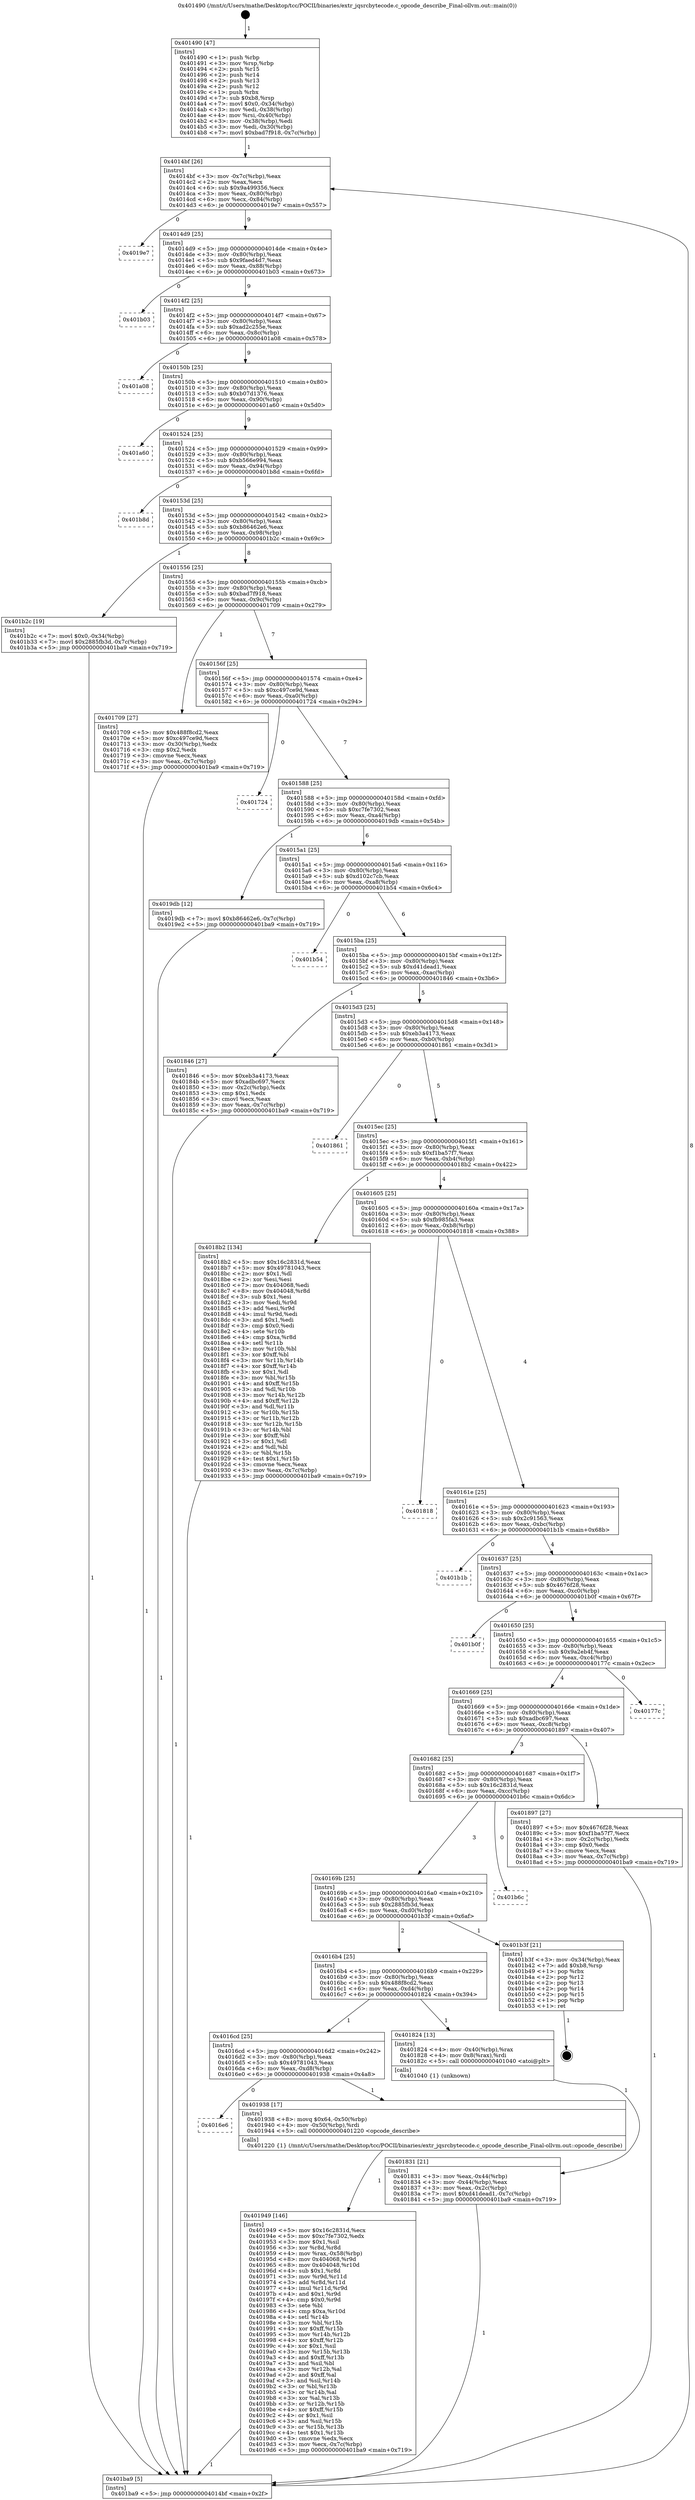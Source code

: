 digraph "0x401490" {
  label = "0x401490 (/mnt/c/Users/mathe/Desktop/tcc/POCII/binaries/extr_jqsrcbytecode.c_opcode_describe_Final-ollvm.out::main(0))"
  labelloc = "t"
  node[shape=record]

  Entry [label="",width=0.3,height=0.3,shape=circle,fillcolor=black,style=filled]
  "0x4014bf" [label="{
     0x4014bf [26]\l
     | [instrs]\l
     &nbsp;&nbsp;0x4014bf \<+3\>: mov -0x7c(%rbp),%eax\l
     &nbsp;&nbsp;0x4014c2 \<+2\>: mov %eax,%ecx\l
     &nbsp;&nbsp;0x4014c4 \<+6\>: sub $0x9a499356,%ecx\l
     &nbsp;&nbsp;0x4014ca \<+3\>: mov %eax,-0x80(%rbp)\l
     &nbsp;&nbsp;0x4014cd \<+6\>: mov %ecx,-0x84(%rbp)\l
     &nbsp;&nbsp;0x4014d3 \<+6\>: je 00000000004019e7 \<main+0x557\>\l
  }"]
  "0x4019e7" [label="{
     0x4019e7\l
  }", style=dashed]
  "0x4014d9" [label="{
     0x4014d9 [25]\l
     | [instrs]\l
     &nbsp;&nbsp;0x4014d9 \<+5\>: jmp 00000000004014de \<main+0x4e\>\l
     &nbsp;&nbsp;0x4014de \<+3\>: mov -0x80(%rbp),%eax\l
     &nbsp;&nbsp;0x4014e1 \<+5\>: sub $0x9faed4d7,%eax\l
     &nbsp;&nbsp;0x4014e6 \<+6\>: mov %eax,-0x88(%rbp)\l
     &nbsp;&nbsp;0x4014ec \<+6\>: je 0000000000401b03 \<main+0x673\>\l
  }"]
  Exit [label="",width=0.3,height=0.3,shape=circle,fillcolor=black,style=filled,peripheries=2]
  "0x401b03" [label="{
     0x401b03\l
  }", style=dashed]
  "0x4014f2" [label="{
     0x4014f2 [25]\l
     | [instrs]\l
     &nbsp;&nbsp;0x4014f2 \<+5\>: jmp 00000000004014f7 \<main+0x67\>\l
     &nbsp;&nbsp;0x4014f7 \<+3\>: mov -0x80(%rbp),%eax\l
     &nbsp;&nbsp;0x4014fa \<+5\>: sub $0xad2c255e,%eax\l
     &nbsp;&nbsp;0x4014ff \<+6\>: mov %eax,-0x8c(%rbp)\l
     &nbsp;&nbsp;0x401505 \<+6\>: je 0000000000401a08 \<main+0x578\>\l
  }"]
  "0x401949" [label="{
     0x401949 [146]\l
     | [instrs]\l
     &nbsp;&nbsp;0x401949 \<+5\>: mov $0x16c2831d,%ecx\l
     &nbsp;&nbsp;0x40194e \<+5\>: mov $0xc7fe7302,%edx\l
     &nbsp;&nbsp;0x401953 \<+3\>: mov $0x1,%sil\l
     &nbsp;&nbsp;0x401956 \<+3\>: xor %r8d,%r8d\l
     &nbsp;&nbsp;0x401959 \<+4\>: mov %rax,-0x58(%rbp)\l
     &nbsp;&nbsp;0x40195d \<+8\>: mov 0x404068,%r9d\l
     &nbsp;&nbsp;0x401965 \<+8\>: mov 0x404048,%r10d\l
     &nbsp;&nbsp;0x40196d \<+4\>: sub $0x1,%r8d\l
     &nbsp;&nbsp;0x401971 \<+3\>: mov %r9d,%r11d\l
     &nbsp;&nbsp;0x401974 \<+3\>: add %r8d,%r11d\l
     &nbsp;&nbsp;0x401977 \<+4\>: imul %r11d,%r9d\l
     &nbsp;&nbsp;0x40197b \<+4\>: and $0x1,%r9d\l
     &nbsp;&nbsp;0x40197f \<+4\>: cmp $0x0,%r9d\l
     &nbsp;&nbsp;0x401983 \<+3\>: sete %bl\l
     &nbsp;&nbsp;0x401986 \<+4\>: cmp $0xa,%r10d\l
     &nbsp;&nbsp;0x40198a \<+4\>: setl %r14b\l
     &nbsp;&nbsp;0x40198e \<+3\>: mov %bl,%r15b\l
     &nbsp;&nbsp;0x401991 \<+4\>: xor $0xff,%r15b\l
     &nbsp;&nbsp;0x401995 \<+3\>: mov %r14b,%r12b\l
     &nbsp;&nbsp;0x401998 \<+4\>: xor $0xff,%r12b\l
     &nbsp;&nbsp;0x40199c \<+4\>: xor $0x1,%sil\l
     &nbsp;&nbsp;0x4019a0 \<+3\>: mov %r15b,%r13b\l
     &nbsp;&nbsp;0x4019a3 \<+4\>: and $0xff,%r13b\l
     &nbsp;&nbsp;0x4019a7 \<+3\>: and %sil,%bl\l
     &nbsp;&nbsp;0x4019aa \<+3\>: mov %r12b,%al\l
     &nbsp;&nbsp;0x4019ad \<+2\>: and $0xff,%al\l
     &nbsp;&nbsp;0x4019af \<+3\>: and %sil,%r14b\l
     &nbsp;&nbsp;0x4019b2 \<+3\>: or %bl,%r13b\l
     &nbsp;&nbsp;0x4019b5 \<+3\>: or %r14b,%al\l
     &nbsp;&nbsp;0x4019b8 \<+3\>: xor %al,%r13b\l
     &nbsp;&nbsp;0x4019bb \<+3\>: or %r12b,%r15b\l
     &nbsp;&nbsp;0x4019be \<+4\>: xor $0xff,%r15b\l
     &nbsp;&nbsp;0x4019c2 \<+4\>: or $0x1,%sil\l
     &nbsp;&nbsp;0x4019c6 \<+3\>: and %sil,%r15b\l
     &nbsp;&nbsp;0x4019c9 \<+3\>: or %r15b,%r13b\l
     &nbsp;&nbsp;0x4019cc \<+4\>: test $0x1,%r13b\l
     &nbsp;&nbsp;0x4019d0 \<+3\>: cmovne %edx,%ecx\l
     &nbsp;&nbsp;0x4019d3 \<+3\>: mov %ecx,-0x7c(%rbp)\l
     &nbsp;&nbsp;0x4019d6 \<+5\>: jmp 0000000000401ba9 \<main+0x719\>\l
  }"]
  "0x401a08" [label="{
     0x401a08\l
  }", style=dashed]
  "0x40150b" [label="{
     0x40150b [25]\l
     | [instrs]\l
     &nbsp;&nbsp;0x40150b \<+5\>: jmp 0000000000401510 \<main+0x80\>\l
     &nbsp;&nbsp;0x401510 \<+3\>: mov -0x80(%rbp),%eax\l
     &nbsp;&nbsp;0x401513 \<+5\>: sub $0xb07d1376,%eax\l
     &nbsp;&nbsp;0x401518 \<+6\>: mov %eax,-0x90(%rbp)\l
     &nbsp;&nbsp;0x40151e \<+6\>: je 0000000000401a60 \<main+0x5d0\>\l
  }"]
  "0x4016e6" [label="{
     0x4016e6\l
  }", style=dashed]
  "0x401a60" [label="{
     0x401a60\l
  }", style=dashed]
  "0x401524" [label="{
     0x401524 [25]\l
     | [instrs]\l
     &nbsp;&nbsp;0x401524 \<+5\>: jmp 0000000000401529 \<main+0x99\>\l
     &nbsp;&nbsp;0x401529 \<+3\>: mov -0x80(%rbp),%eax\l
     &nbsp;&nbsp;0x40152c \<+5\>: sub $0xb566e994,%eax\l
     &nbsp;&nbsp;0x401531 \<+6\>: mov %eax,-0x94(%rbp)\l
     &nbsp;&nbsp;0x401537 \<+6\>: je 0000000000401b8d \<main+0x6fd\>\l
  }"]
  "0x401938" [label="{
     0x401938 [17]\l
     | [instrs]\l
     &nbsp;&nbsp;0x401938 \<+8\>: movq $0x64,-0x50(%rbp)\l
     &nbsp;&nbsp;0x401940 \<+4\>: mov -0x50(%rbp),%rdi\l
     &nbsp;&nbsp;0x401944 \<+5\>: call 0000000000401220 \<opcode_describe\>\l
     | [calls]\l
     &nbsp;&nbsp;0x401220 \{1\} (/mnt/c/Users/mathe/Desktop/tcc/POCII/binaries/extr_jqsrcbytecode.c_opcode_describe_Final-ollvm.out::opcode_describe)\l
  }"]
  "0x401b8d" [label="{
     0x401b8d\l
  }", style=dashed]
  "0x40153d" [label="{
     0x40153d [25]\l
     | [instrs]\l
     &nbsp;&nbsp;0x40153d \<+5\>: jmp 0000000000401542 \<main+0xb2\>\l
     &nbsp;&nbsp;0x401542 \<+3\>: mov -0x80(%rbp),%eax\l
     &nbsp;&nbsp;0x401545 \<+5\>: sub $0xb86462e6,%eax\l
     &nbsp;&nbsp;0x40154a \<+6\>: mov %eax,-0x98(%rbp)\l
     &nbsp;&nbsp;0x401550 \<+6\>: je 0000000000401b2c \<main+0x69c\>\l
  }"]
  "0x401831" [label="{
     0x401831 [21]\l
     | [instrs]\l
     &nbsp;&nbsp;0x401831 \<+3\>: mov %eax,-0x44(%rbp)\l
     &nbsp;&nbsp;0x401834 \<+3\>: mov -0x44(%rbp),%eax\l
     &nbsp;&nbsp;0x401837 \<+3\>: mov %eax,-0x2c(%rbp)\l
     &nbsp;&nbsp;0x40183a \<+7\>: movl $0xd41dead1,-0x7c(%rbp)\l
     &nbsp;&nbsp;0x401841 \<+5\>: jmp 0000000000401ba9 \<main+0x719\>\l
  }"]
  "0x401b2c" [label="{
     0x401b2c [19]\l
     | [instrs]\l
     &nbsp;&nbsp;0x401b2c \<+7\>: movl $0x0,-0x34(%rbp)\l
     &nbsp;&nbsp;0x401b33 \<+7\>: movl $0x2885fb3d,-0x7c(%rbp)\l
     &nbsp;&nbsp;0x401b3a \<+5\>: jmp 0000000000401ba9 \<main+0x719\>\l
  }"]
  "0x401556" [label="{
     0x401556 [25]\l
     | [instrs]\l
     &nbsp;&nbsp;0x401556 \<+5\>: jmp 000000000040155b \<main+0xcb\>\l
     &nbsp;&nbsp;0x40155b \<+3\>: mov -0x80(%rbp),%eax\l
     &nbsp;&nbsp;0x40155e \<+5\>: sub $0xbad7f918,%eax\l
     &nbsp;&nbsp;0x401563 \<+6\>: mov %eax,-0x9c(%rbp)\l
     &nbsp;&nbsp;0x401569 \<+6\>: je 0000000000401709 \<main+0x279\>\l
  }"]
  "0x4016cd" [label="{
     0x4016cd [25]\l
     | [instrs]\l
     &nbsp;&nbsp;0x4016cd \<+5\>: jmp 00000000004016d2 \<main+0x242\>\l
     &nbsp;&nbsp;0x4016d2 \<+3\>: mov -0x80(%rbp),%eax\l
     &nbsp;&nbsp;0x4016d5 \<+5\>: sub $0x49781043,%eax\l
     &nbsp;&nbsp;0x4016da \<+6\>: mov %eax,-0xd8(%rbp)\l
     &nbsp;&nbsp;0x4016e0 \<+6\>: je 0000000000401938 \<main+0x4a8\>\l
  }"]
  "0x401709" [label="{
     0x401709 [27]\l
     | [instrs]\l
     &nbsp;&nbsp;0x401709 \<+5\>: mov $0x488f8cd2,%eax\l
     &nbsp;&nbsp;0x40170e \<+5\>: mov $0xc497ce9d,%ecx\l
     &nbsp;&nbsp;0x401713 \<+3\>: mov -0x30(%rbp),%edx\l
     &nbsp;&nbsp;0x401716 \<+3\>: cmp $0x2,%edx\l
     &nbsp;&nbsp;0x401719 \<+3\>: cmovne %ecx,%eax\l
     &nbsp;&nbsp;0x40171c \<+3\>: mov %eax,-0x7c(%rbp)\l
     &nbsp;&nbsp;0x40171f \<+5\>: jmp 0000000000401ba9 \<main+0x719\>\l
  }"]
  "0x40156f" [label="{
     0x40156f [25]\l
     | [instrs]\l
     &nbsp;&nbsp;0x40156f \<+5\>: jmp 0000000000401574 \<main+0xe4\>\l
     &nbsp;&nbsp;0x401574 \<+3\>: mov -0x80(%rbp),%eax\l
     &nbsp;&nbsp;0x401577 \<+5\>: sub $0xc497ce9d,%eax\l
     &nbsp;&nbsp;0x40157c \<+6\>: mov %eax,-0xa0(%rbp)\l
     &nbsp;&nbsp;0x401582 \<+6\>: je 0000000000401724 \<main+0x294\>\l
  }"]
  "0x401ba9" [label="{
     0x401ba9 [5]\l
     | [instrs]\l
     &nbsp;&nbsp;0x401ba9 \<+5\>: jmp 00000000004014bf \<main+0x2f\>\l
  }"]
  "0x401490" [label="{
     0x401490 [47]\l
     | [instrs]\l
     &nbsp;&nbsp;0x401490 \<+1\>: push %rbp\l
     &nbsp;&nbsp;0x401491 \<+3\>: mov %rsp,%rbp\l
     &nbsp;&nbsp;0x401494 \<+2\>: push %r15\l
     &nbsp;&nbsp;0x401496 \<+2\>: push %r14\l
     &nbsp;&nbsp;0x401498 \<+2\>: push %r13\l
     &nbsp;&nbsp;0x40149a \<+2\>: push %r12\l
     &nbsp;&nbsp;0x40149c \<+1\>: push %rbx\l
     &nbsp;&nbsp;0x40149d \<+7\>: sub $0xb8,%rsp\l
     &nbsp;&nbsp;0x4014a4 \<+7\>: movl $0x0,-0x34(%rbp)\l
     &nbsp;&nbsp;0x4014ab \<+3\>: mov %edi,-0x38(%rbp)\l
     &nbsp;&nbsp;0x4014ae \<+4\>: mov %rsi,-0x40(%rbp)\l
     &nbsp;&nbsp;0x4014b2 \<+3\>: mov -0x38(%rbp),%edi\l
     &nbsp;&nbsp;0x4014b5 \<+3\>: mov %edi,-0x30(%rbp)\l
     &nbsp;&nbsp;0x4014b8 \<+7\>: movl $0xbad7f918,-0x7c(%rbp)\l
  }"]
  "0x401824" [label="{
     0x401824 [13]\l
     | [instrs]\l
     &nbsp;&nbsp;0x401824 \<+4\>: mov -0x40(%rbp),%rax\l
     &nbsp;&nbsp;0x401828 \<+4\>: mov 0x8(%rax),%rdi\l
     &nbsp;&nbsp;0x40182c \<+5\>: call 0000000000401040 \<atoi@plt\>\l
     | [calls]\l
     &nbsp;&nbsp;0x401040 \{1\} (unknown)\l
  }"]
  "0x401724" [label="{
     0x401724\l
  }", style=dashed]
  "0x401588" [label="{
     0x401588 [25]\l
     | [instrs]\l
     &nbsp;&nbsp;0x401588 \<+5\>: jmp 000000000040158d \<main+0xfd\>\l
     &nbsp;&nbsp;0x40158d \<+3\>: mov -0x80(%rbp),%eax\l
     &nbsp;&nbsp;0x401590 \<+5\>: sub $0xc7fe7302,%eax\l
     &nbsp;&nbsp;0x401595 \<+6\>: mov %eax,-0xa4(%rbp)\l
     &nbsp;&nbsp;0x40159b \<+6\>: je 00000000004019db \<main+0x54b\>\l
  }"]
  "0x4016b4" [label="{
     0x4016b4 [25]\l
     | [instrs]\l
     &nbsp;&nbsp;0x4016b4 \<+5\>: jmp 00000000004016b9 \<main+0x229\>\l
     &nbsp;&nbsp;0x4016b9 \<+3\>: mov -0x80(%rbp),%eax\l
     &nbsp;&nbsp;0x4016bc \<+5\>: sub $0x488f8cd2,%eax\l
     &nbsp;&nbsp;0x4016c1 \<+6\>: mov %eax,-0xd4(%rbp)\l
     &nbsp;&nbsp;0x4016c7 \<+6\>: je 0000000000401824 \<main+0x394\>\l
  }"]
  "0x4019db" [label="{
     0x4019db [12]\l
     | [instrs]\l
     &nbsp;&nbsp;0x4019db \<+7\>: movl $0xb86462e6,-0x7c(%rbp)\l
     &nbsp;&nbsp;0x4019e2 \<+5\>: jmp 0000000000401ba9 \<main+0x719\>\l
  }"]
  "0x4015a1" [label="{
     0x4015a1 [25]\l
     | [instrs]\l
     &nbsp;&nbsp;0x4015a1 \<+5\>: jmp 00000000004015a6 \<main+0x116\>\l
     &nbsp;&nbsp;0x4015a6 \<+3\>: mov -0x80(%rbp),%eax\l
     &nbsp;&nbsp;0x4015a9 \<+5\>: sub $0xd102c7cb,%eax\l
     &nbsp;&nbsp;0x4015ae \<+6\>: mov %eax,-0xa8(%rbp)\l
     &nbsp;&nbsp;0x4015b4 \<+6\>: je 0000000000401b54 \<main+0x6c4\>\l
  }"]
  "0x401b3f" [label="{
     0x401b3f [21]\l
     | [instrs]\l
     &nbsp;&nbsp;0x401b3f \<+3\>: mov -0x34(%rbp),%eax\l
     &nbsp;&nbsp;0x401b42 \<+7\>: add $0xb8,%rsp\l
     &nbsp;&nbsp;0x401b49 \<+1\>: pop %rbx\l
     &nbsp;&nbsp;0x401b4a \<+2\>: pop %r12\l
     &nbsp;&nbsp;0x401b4c \<+2\>: pop %r13\l
     &nbsp;&nbsp;0x401b4e \<+2\>: pop %r14\l
     &nbsp;&nbsp;0x401b50 \<+2\>: pop %r15\l
     &nbsp;&nbsp;0x401b52 \<+1\>: pop %rbp\l
     &nbsp;&nbsp;0x401b53 \<+1\>: ret\l
  }"]
  "0x401b54" [label="{
     0x401b54\l
  }", style=dashed]
  "0x4015ba" [label="{
     0x4015ba [25]\l
     | [instrs]\l
     &nbsp;&nbsp;0x4015ba \<+5\>: jmp 00000000004015bf \<main+0x12f\>\l
     &nbsp;&nbsp;0x4015bf \<+3\>: mov -0x80(%rbp),%eax\l
     &nbsp;&nbsp;0x4015c2 \<+5\>: sub $0xd41dead1,%eax\l
     &nbsp;&nbsp;0x4015c7 \<+6\>: mov %eax,-0xac(%rbp)\l
     &nbsp;&nbsp;0x4015cd \<+6\>: je 0000000000401846 \<main+0x3b6\>\l
  }"]
  "0x40169b" [label="{
     0x40169b [25]\l
     | [instrs]\l
     &nbsp;&nbsp;0x40169b \<+5\>: jmp 00000000004016a0 \<main+0x210\>\l
     &nbsp;&nbsp;0x4016a0 \<+3\>: mov -0x80(%rbp),%eax\l
     &nbsp;&nbsp;0x4016a3 \<+5\>: sub $0x2885fb3d,%eax\l
     &nbsp;&nbsp;0x4016a8 \<+6\>: mov %eax,-0xd0(%rbp)\l
     &nbsp;&nbsp;0x4016ae \<+6\>: je 0000000000401b3f \<main+0x6af\>\l
  }"]
  "0x401846" [label="{
     0x401846 [27]\l
     | [instrs]\l
     &nbsp;&nbsp;0x401846 \<+5\>: mov $0xeb3a4173,%eax\l
     &nbsp;&nbsp;0x40184b \<+5\>: mov $0xadbc697,%ecx\l
     &nbsp;&nbsp;0x401850 \<+3\>: mov -0x2c(%rbp),%edx\l
     &nbsp;&nbsp;0x401853 \<+3\>: cmp $0x1,%edx\l
     &nbsp;&nbsp;0x401856 \<+3\>: cmovl %ecx,%eax\l
     &nbsp;&nbsp;0x401859 \<+3\>: mov %eax,-0x7c(%rbp)\l
     &nbsp;&nbsp;0x40185c \<+5\>: jmp 0000000000401ba9 \<main+0x719\>\l
  }"]
  "0x4015d3" [label="{
     0x4015d3 [25]\l
     | [instrs]\l
     &nbsp;&nbsp;0x4015d3 \<+5\>: jmp 00000000004015d8 \<main+0x148\>\l
     &nbsp;&nbsp;0x4015d8 \<+3\>: mov -0x80(%rbp),%eax\l
     &nbsp;&nbsp;0x4015db \<+5\>: sub $0xeb3a4173,%eax\l
     &nbsp;&nbsp;0x4015e0 \<+6\>: mov %eax,-0xb0(%rbp)\l
     &nbsp;&nbsp;0x4015e6 \<+6\>: je 0000000000401861 \<main+0x3d1\>\l
  }"]
  "0x401b6c" [label="{
     0x401b6c\l
  }", style=dashed]
  "0x401861" [label="{
     0x401861\l
  }", style=dashed]
  "0x4015ec" [label="{
     0x4015ec [25]\l
     | [instrs]\l
     &nbsp;&nbsp;0x4015ec \<+5\>: jmp 00000000004015f1 \<main+0x161\>\l
     &nbsp;&nbsp;0x4015f1 \<+3\>: mov -0x80(%rbp),%eax\l
     &nbsp;&nbsp;0x4015f4 \<+5\>: sub $0xf1ba57f7,%eax\l
     &nbsp;&nbsp;0x4015f9 \<+6\>: mov %eax,-0xb4(%rbp)\l
     &nbsp;&nbsp;0x4015ff \<+6\>: je 00000000004018b2 \<main+0x422\>\l
  }"]
  "0x401682" [label="{
     0x401682 [25]\l
     | [instrs]\l
     &nbsp;&nbsp;0x401682 \<+5\>: jmp 0000000000401687 \<main+0x1f7\>\l
     &nbsp;&nbsp;0x401687 \<+3\>: mov -0x80(%rbp),%eax\l
     &nbsp;&nbsp;0x40168a \<+5\>: sub $0x16c2831d,%eax\l
     &nbsp;&nbsp;0x40168f \<+6\>: mov %eax,-0xcc(%rbp)\l
     &nbsp;&nbsp;0x401695 \<+6\>: je 0000000000401b6c \<main+0x6dc\>\l
  }"]
  "0x4018b2" [label="{
     0x4018b2 [134]\l
     | [instrs]\l
     &nbsp;&nbsp;0x4018b2 \<+5\>: mov $0x16c2831d,%eax\l
     &nbsp;&nbsp;0x4018b7 \<+5\>: mov $0x49781043,%ecx\l
     &nbsp;&nbsp;0x4018bc \<+2\>: mov $0x1,%dl\l
     &nbsp;&nbsp;0x4018be \<+2\>: xor %esi,%esi\l
     &nbsp;&nbsp;0x4018c0 \<+7\>: mov 0x404068,%edi\l
     &nbsp;&nbsp;0x4018c7 \<+8\>: mov 0x404048,%r8d\l
     &nbsp;&nbsp;0x4018cf \<+3\>: sub $0x1,%esi\l
     &nbsp;&nbsp;0x4018d2 \<+3\>: mov %edi,%r9d\l
     &nbsp;&nbsp;0x4018d5 \<+3\>: add %esi,%r9d\l
     &nbsp;&nbsp;0x4018d8 \<+4\>: imul %r9d,%edi\l
     &nbsp;&nbsp;0x4018dc \<+3\>: and $0x1,%edi\l
     &nbsp;&nbsp;0x4018df \<+3\>: cmp $0x0,%edi\l
     &nbsp;&nbsp;0x4018e2 \<+4\>: sete %r10b\l
     &nbsp;&nbsp;0x4018e6 \<+4\>: cmp $0xa,%r8d\l
     &nbsp;&nbsp;0x4018ea \<+4\>: setl %r11b\l
     &nbsp;&nbsp;0x4018ee \<+3\>: mov %r10b,%bl\l
     &nbsp;&nbsp;0x4018f1 \<+3\>: xor $0xff,%bl\l
     &nbsp;&nbsp;0x4018f4 \<+3\>: mov %r11b,%r14b\l
     &nbsp;&nbsp;0x4018f7 \<+4\>: xor $0xff,%r14b\l
     &nbsp;&nbsp;0x4018fb \<+3\>: xor $0x1,%dl\l
     &nbsp;&nbsp;0x4018fe \<+3\>: mov %bl,%r15b\l
     &nbsp;&nbsp;0x401901 \<+4\>: and $0xff,%r15b\l
     &nbsp;&nbsp;0x401905 \<+3\>: and %dl,%r10b\l
     &nbsp;&nbsp;0x401908 \<+3\>: mov %r14b,%r12b\l
     &nbsp;&nbsp;0x40190b \<+4\>: and $0xff,%r12b\l
     &nbsp;&nbsp;0x40190f \<+3\>: and %dl,%r11b\l
     &nbsp;&nbsp;0x401912 \<+3\>: or %r10b,%r15b\l
     &nbsp;&nbsp;0x401915 \<+3\>: or %r11b,%r12b\l
     &nbsp;&nbsp;0x401918 \<+3\>: xor %r12b,%r15b\l
     &nbsp;&nbsp;0x40191b \<+3\>: or %r14b,%bl\l
     &nbsp;&nbsp;0x40191e \<+3\>: xor $0xff,%bl\l
     &nbsp;&nbsp;0x401921 \<+3\>: or $0x1,%dl\l
     &nbsp;&nbsp;0x401924 \<+2\>: and %dl,%bl\l
     &nbsp;&nbsp;0x401926 \<+3\>: or %bl,%r15b\l
     &nbsp;&nbsp;0x401929 \<+4\>: test $0x1,%r15b\l
     &nbsp;&nbsp;0x40192d \<+3\>: cmovne %ecx,%eax\l
     &nbsp;&nbsp;0x401930 \<+3\>: mov %eax,-0x7c(%rbp)\l
     &nbsp;&nbsp;0x401933 \<+5\>: jmp 0000000000401ba9 \<main+0x719\>\l
  }"]
  "0x401605" [label="{
     0x401605 [25]\l
     | [instrs]\l
     &nbsp;&nbsp;0x401605 \<+5\>: jmp 000000000040160a \<main+0x17a\>\l
     &nbsp;&nbsp;0x40160a \<+3\>: mov -0x80(%rbp),%eax\l
     &nbsp;&nbsp;0x40160d \<+5\>: sub $0xfb985fa3,%eax\l
     &nbsp;&nbsp;0x401612 \<+6\>: mov %eax,-0xb8(%rbp)\l
     &nbsp;&nbsp;0x401618 \<+6\>: je 0000000000401818 \<main+0x388\>\l
  }"]
  "0x401897" [label="{
     0x401897 [27]\l
     | [instrs]\l
     &nbsp;&nbsp;0x401897 \<+5\>: mov $0x4676f28,%eax\l
     &nbsp;&nbsp;0x40189c \<+5\>: mov $0xf1ba57f7,%ecx\l
     &nbsp;&nbsp;0x4018a1 \<+3\>: mov -0x2c(%rbp),%edx\l
     &nbsp;&nbsp;0x4018a4 \<+3\>: cmp $0x0,%edx\l
     &nbsp;&nbsp;0x4018a7 \<+3\>: cmove %ecx,%eax\l
     &nbsp;&nbsp;0x4018aa \<+3\>: mov %eax,-0x7c(%rbp)\l
     &nbsp;&nbsp;0x4018ad \<+5\>: jmp 0000000000401ba9 \<main+0x719\>\l
  }"]
  "0x401818" [label="{
     0x401818\l
  }", style=dashed]
  "0x40161e" [label="{
     0x40161e [25]\l
     | [instrs]\l
     &nbsp;&nbsp;0x40161e \<+5\>: jmp 0000000000401623 \<main+0x193\>\l
     &nbsp;&nbsp;0x401623 \<+3\>: mov -0x80(%rbp),%eax\l
     &nbsp;&nbsp;0x401626 \<+5\>: sub $0x2c91563,%eax\l
     &nbsp;&nbsp;0x40162b \<+6\>: mov %eax,-0xbc(%rbp)\l
     &nbsp;&nbsp;0x401631 \<+6\>: je 0000000000401b1b \<main+0x68b\>\l
  }"]
  "0x401669" [label="{
     0x401669 [25]\l
     | [instrs]\l
     &nbsp;&nbsp;0x401669 \<+5\>: jmp 000000000040166e \<main+0x1de\>\l
     &nbsp;&nbsp;0x40166e \<+3\>: mov -0x80(%rbp),%eax\l
     &nbsp;&nbsp;0x401671 \<+5\>: sub $0xadbc697,%eax\l
     &nbsp;&nbsp;0x401676 \<+6\>: mov %eax,-0xc8(%rbp)\l
     &nbsp;&nbsp;0x40167c \<+6\>: je 0000000000401897 \<main+0x407\>\l
  }"]
  "0x401b1b" [label="{
     0x401b1b\l
  }", style=dashed]
  "0x401637" [label="{
     0x401637 [25]\l
     | [instrs]\l
     &nbsp;&nbsp;0x401637 \<+5\>: jmp 000000000040163c \<main+0x1ac\>\l
     &nbsp;&nbsp;0x40163c \<+3\>: mov -0x80(%rbp),%eax\l
     &nbsp;&nbsp;0x40163f \<+5\>: sub $0x4676f28,%eax\l
     &nbsp;&nbsp;0x401644 \<+6\>: mov %eax,-0xc0(%rbp)\l
     &nbsp;&nbsp;0x40164a \<+6\>: je 0000000000401b0f \<main+0x67f\>\l
  }"]
  "0x40177c" [label="{
     0x40177c\l
  }", style=dashed]
  "0x401b0f" [label="{
     0x401b0f\l
  }", style=dashed]
  "0x401650" [label="{
     0x401650 [25]\l
     | [instrs]\l
     &nbsp;&nbsp;0x401650 \<+5\>: jmp 0000000000401655 \<main+0x1c5\>\l
     &nbsp;&nbsp;0x401655 \<+3\>: mov -0x80(%rbp),%eax\l
     &nbsp;&nbsp;0x401658 \<+5\>: sub $0x9a2eb4f,%eax\l
     &nbsp;&nbsp;0x40165d \<+6\>: mov %eax,-0xc4(%rbp)\l
     &nbsp;&nbsp;0x401663 \<+6\>: je 000000000040177c \<main+0x2ec\>\l
  }"]
  Entry -> "0x401490" [label=" 1"]
  "0x4014bf" -> "0x4019e7" [label=" 0"]
  "0x4014bf" -> "0x4014d9" [label=" 9"]
  "0x401b3f" -> Exit [label=" 1"]
  "0x4014d9" -> "0x401b03" [label=" 0"]
  "0x4014d9" -> "0x4014f2" [label=" 9"]
  "0x401b2c" -> "0x401ba9" [label=" 1"]
  "0x4014f2" -> "0x401a08" [label=" 0"]
  "0x4014f2" -> "0x40150b" [label=" 9"]
  "0x4019db" -> "0x401ba9" [label=" 1"]
  "0x40150b" -> "0x401a60" [label=" 0"]
  "0x40150b" -> "0x401524" [label=" 9"]
  "0x401949" -> "0x401ba9" [label=" 1"]
  "0x401524" -> "0x401b8d" [label=" 0"]
  "0x401524" -> "0x40153d" [label=" 9"]
  "0x401938" -> "0x401949" [label=" 1"]
  "0x40153d" -> "0x401b2c" [label=" 1"]
  "0x40153d" -> "0x401556" [label=" 8"]
  "0x4016cd" -> "0x401938" [label=" 1"]
  "0x401556" -> "0x401709" [label=" 1"]
  "0x401556" -> "0x40156f" [label=" 7"]
  "0x401709" -> "0x401ba9" [label=" 1"]
  "0x401490" -> "0x4014bf" [label=" 1"]
  "0x401ba9" -> "0x4014bf" [label=" 8"]
  "0x4016cd" -> "0x4016e6" [label=" 0"]
  "0x40156f" -> "0x401724" [label=" 0"]
  "0x40156f" -> "0x401588" [label=" 7"]
  "0x4018b2" -> "0x401ba9" [label=" 1"]
  "0x401588" -> "0x4019db" [label=" 1"]
  "0x401588" -> "0x4015a1" [label=" 6"]
  "0x401846" -> "0x401ba9" [label=" 1"]
  "0x4015a1" -> "0x401b54" [label=" 0"]
  "0x4015a1" -> "0x4015ba" [label=" 6"]
  "0x401831" -> "0x401ba9" [label=" 1"]
  "0x4015ba" -> "0x401846" [label=" 1"]
  "0x4015ba" -> "0x4015d3" [label=" 5"]
  "0x4016b4" -> "0x4016cd" [label=" 1"]
  "0x4015d3" -> "0x401861" [label=" 0"]
  "0x4015d3" -> "0x4015ec" [label=" 5"]
  "0x4016b4" -> "0x401824" [label=" 1"]
  "0x4015ec" -> "0x4018b2" [label=" 1"]
  "0x4015ec" -> "0x401605" [label=" 4"]
  "0x40169b" -> "0x4016b4" [label=" 2"]
  "0x401605" -> "0x401818" [label=" 0"]
  "0x401605" -> "0x40161e" [label=" 4"]
  "0x40169b" -> "0x401b3f" [label=" 1"]
  "0x40161e" -> "0x401b1b" [label=" 0"]
  "0x40161e" -> "0x401637" [label=" 4"]
  "0x401682" -> "0x40169b" [label=" 3"]
  "0x401637" -> "0x401b0f" [label=" 0"]
  "0x401637" -> "0x401650" [label=" 4"]
  "0x401682" -> "0x401b6c" [label=" 0"]
  "0x401650" -> "0x40177c" [label=" 0"]
  "0x401650" -> "0x401669" [label=" 4"]
  "0x401824" -> "0x401831" [label=" 1"]
  "0x401669" -> "0x401897" [label=" 1"]
  "0x401669" -> "0x401682" [label=" 3"]
  "0x401897" -> "0x401ba9" [label=" 1"]
}
